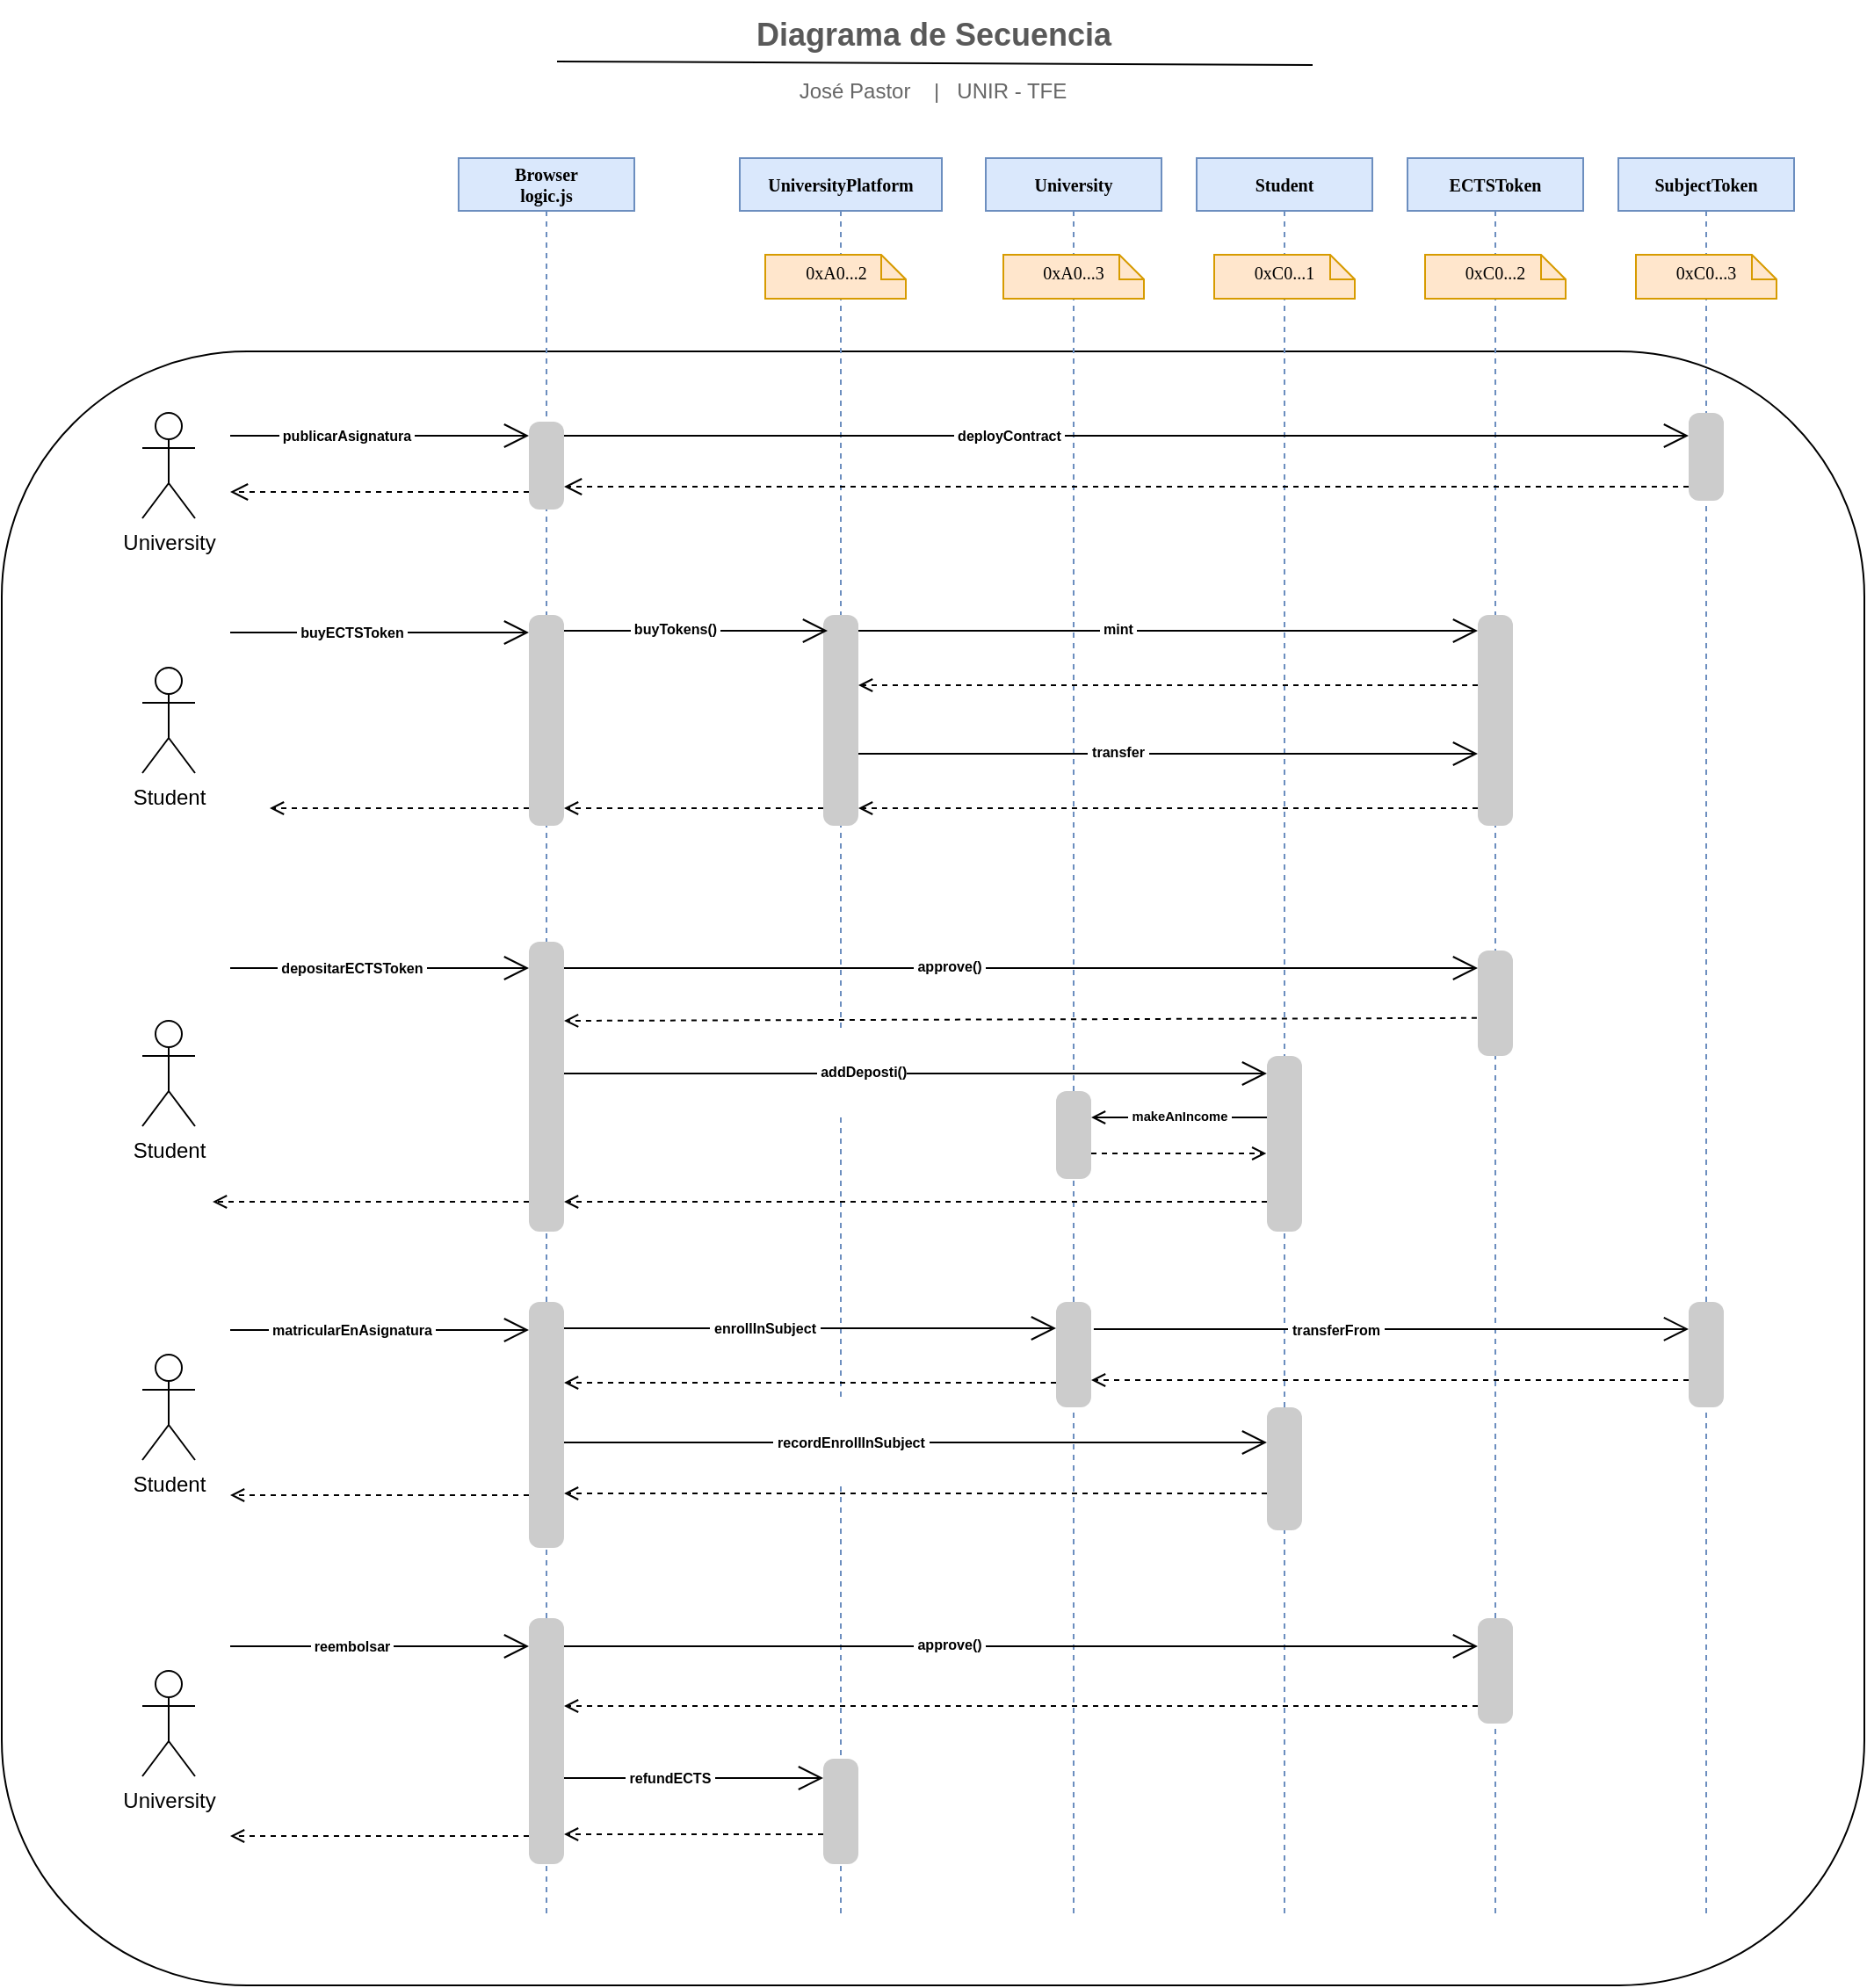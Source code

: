 <mxfile version="12.8.5" type="github">
  <diagram id="onXOXerRqufiH0W-Qd_v" name="Page-1">
    <mxGraphModel dx="1270" dy="650" grid="1" gridSize="10" guides="1" tooltips="1" connect="1" arrows="1" fold="1" page="1" pageScale="1" pageWidth="1169" pageHeight="827" math="0" shadow="0">
      <root>
        <mxCell id="0" />
        <mxCell id="1" parent="0" />
        <mxCell id="_6644MWAA0ag8KBXNO5V-1" value="" style="rounded=1;whiteSpace=wrap;html=1;fontSize=10;align=center;fillColor=none;" parent="1" vertex="1">
          <mxGeometry x="54" y="210" width="1060" height="930" as="geometry" />
        </mxCell>
        <mxCell id="_6644MWAA0ag8KBXNO5V-5" value="Browser&lt;br&gt;logic.js" style="shape=umlLifeline;perimeter=lifelinePerimeter;whiteSpace=wrap;html=1;container=1;collapsible=0;recursiveResize=0;outlineConnect=0;rounded=0;shadow=0;comic=0;labelBackgroundColor=none;strokeWidth=1;fontFamily=Verdana;fontSize=10;align=center;strokeColor=#6c8ebf;fillColor=#dae8fc;size=30;fontStyle=1;" parent="1" vertex="1">
          <mxGeometry x="314" y="100" width="100" height="1000" as="geometry" />
        </mxCell>
        <mxCell id="_6644MWAA0ag8KBXNO5V-6" value="" style="html=1;points=[];perimeter=orthogonalPerimeter;rounded=1;shadow=0;comic=0;labelBackgroundColor=none;strokeWidth=1;fontFamily=Verdana;fontSize=8;align=center;arcSize=30;fillColor=#CCCCCC;strokeColor=none;" parent="_6644MWAA0ag8KBXNO5V-5" vertex="1">
          <mxGeometry x="40" y="150" width="20" height="50" as="geometry" />
        </mxCell>
        <mxCell id="_6644MWAA0ag8KBXNO5V-72" value="" style="html=1;points=[];perimeter=orthogonalPerimeter;rounded=1;shadow=0;comic=0;labelBackgroundColor=none;strokeWidth=1;fontFamily=Verdana;fontSize=8;align=center;arcSize=30;fillColor=#CCCCCC;strokeColor=none;" parent="_6644MWAA0ag8KBXNO5V-5" vertex="1">
          <mxGeometry x="40" y="260" width="20" height="120" as="geometry" />
        </mxCell>
        <mxCell id="_6644MWAA0ag8KBXNO5V-110" value="" style="html=1;points=[];perimeter=orthogonalPerimeter;rounded=1;shadow=0;comic=0;labelBackgroundColor=none;strokeWidth=1;fontFamily=Verdana;fontSize=8;align=center;arcSize=30;fillColor=#CCCCCC;strokeColor=none;" parent="_6644MWAA0ag8KBXNO5V-5" vertex="1">
          <mxGeometry x="40" y="651" width="20" height="140" as="geometry" />
        </mxCell>
        <mxCell id="_6644MWAA0ag8KBXNO5V-129" value="" style="html=1;points=[];perimeter=orthogonalPerimeter;rounded=1;shadow=0;comic=0;labelBackgroundColor=none;strokeWidth=1;fontFamily=Verdana;fontSize=8;align=center;arcSize=30;fillColor=#CCCCCC;strokeColor=none;" parent="_6644MWAA0ag8KBXNO5V-5" vertex="1">
          <mxGeometry x="40" y="831" width="20" height="140" as="geometry" />
        </mxCell>
        <mxCell id="_6644MWAA0ag8KBXNO5V-130" value="" style="endArrow=open;endFill=1;endSize=12;html=1;fontSize=10;" parent="_6644MWAA0ag8KBXNO5V-5" edge="1">
          <mxGeometry width="160" relative="1" as="geometry">
            <mxPoint x="-130.0" y="847" as="sourcePoint" />
            <mxPoint x="40.0" y="847" as="targetPoint" />
          </mxGeometry>
        </mxCell>
        <mxCell id="_6644MWAA0ag8KBXNO5V-131" value="&lt;h6&gt;&amp;nbsp;reembolsar&amp;nbsp;&lt;/h6&gt;" style="text;html=1;align=center;verticalAlign=middle;resizable=0;points=[];labelBackgroundColor=#ffffff;" parent="_6644MWAA0ag8KBXNO5V-130" vertex="1" connectable="0">
          <mxGeometry x="-0.187" relative="1" as="geometry">
            <mxPoint as="offset" />
          </mxGeometry>
        </mxCell>
        <mxCell id="_6644MWAA0ag8KBXNO5V-132" style="edgeStyle=none;rounded=0;orthogonalLoop=1;jettySize=auto;html=1;dashed=1;endArrow=open;endFill=0;" parent="_6644MWAA0ag8KBXNO5V-5" edge="1">
          <mxGeometry relative="1" as="geometry">
            <mxPoint x="40.0" y="955" as="sourcePoint" />
            <mxPoint x="-130" y="955" as="targetPoint" />
          </mxGeometry>
        </mxCell>
        <mxCell id="_6644MWAA0ag8KBXNO5V-7" value="UniversityPlatform" style="shape=umlLifeline;perimeter=lifelinePerimeter;whiteSpace=wrap;html=1;container=1;collapsible=0;recursiveResize=0;outlineConnect=0;rounded=0;shadow=0;comic=0;labelBackgroundColor=none;strokeWidth=1;fontFamily=Verdana;fontSize=10;align=center;strokeColor=#6c8ebf;fillColor=#dae8fc;size=30;fontStyle=1;" parent="1" vertex="1">
          <mxGeometry x="474" y="100" width="115" height="1000" as="geometry" />
        </mxCell>
        <mxCell id="_6644MWAA0ag8KBXNO5V-30" value="0xA0...2" style="shape=note;whiteSpace=wrap;html=1;size=14;verticalAlign=middle;align=center;spacingTop=-6;rounded=0;shadow=0;comic=0;labelBackgroundColor=none;strokeWidth=1;fontFamily=Verdana;fontSize=10;fillColor=#ffe6cc;strokeColor=#d79b00;" parent="_6644MWAA0ag8KBXNO5V-7" vertex="1">
          <mxGeometry x="14.5" y="55" width="80" height="25" as="geometry" />
        </mxCell>
        <mxCell id="_6644MWAA0ag8KBXNO5V-11" value="" style="html=1;points=[];perimeter=orthogonalPerimeter;rounded=1;shadow=0;comic=0;labelBackgroundColor=none;strokeWidth=1;fontFamily=Verdana;fontSize=8;align=center;arcSize=30;fillColor=#CCCCCC;strokeColor=none;" parent="_6644MWAA0ag8KBXNO5V-7" vertex="1">
          <mxGeometry x="47.5" y="260" width="20" height="120" as="geometry" />
        </mxCell>
        <mxCell id="_6644MWAA0ag8KBXNO5V-9" value="University" style="shape=umlLifeline;perimeter=lifelinePerimeter;whiteSpace=wrap;html=1;container=1;collapsible=0;recursiveResize=0;outlineConnect=0;rounded=0;shadow=0;comic=0;labelBackgroundColor=none;strokeWidth=1;fontFamily=Verdana;fontSize=10;align=center;fontStyle=1;strokeColor=#6c8ebf;fillColor=#dae8fc;size=30;" parent="1" vertex="1">
          <mxGeometry x="614" y="100" width="100" height="1000" as="geometry" />
        </mxCell>
        <mxCell id="_6644MWAA0ag8KBXNO5V-15" value="" style="html=1;points=[];perimeter=orthogonalPerimeter;rounded=1;shadow=0;comic=0;labelBackgroundColor=none;strokeWidth=1;fontFamily=Verdana;fontSize=8;align=center;arcSize=30;fillColor=#CCCCCC;strokeColor=none;" parent="_6644MWAA0ag8KBXNO5V-9" vertex="1">
          <mxGeometry x="40" y="531" width="20" height="50" as="geometry" />
        </mxCell>
        <mxCell id="_6644MWAA0ag8KBXNO5V-8" value="" style="html=1;points=[];perimeter=orthogonalPerimeter;rounded=1;shadow=0;comic=0;labelBackgroundColor=none;strokeWidth=1;fontFamily=Verdana;fontSize=8;align=center;arcSize=30;fillColor=#CCCCCC;strokeColor=none;" parent="_6644MWAA0ag8KBXNO5V-9" vertex="1">
          <mxGeometry x="40" y="651" width="20" height="60" as="geometry" />
        </mxCell>
        <mxCell id="_6644MWAA0ag8KBXNO5V-12" value="Student" style="shape=umlLifeline;perimeter=lifelinePerimeter;whiteSpace=wrap;html=1;container=1;collapsible=0;recursiveResize=0;outlineConnect=0;rounded=0;shadow=0;comic=0;labelBackgroundColor=none;strokeWidth=1;fontFamily=Verdana;fontSize=10;align=center;size=30;fontStyle=1;strokeColor=#6c8ebf;fillColor=#dae8fc;" parent="1" vertex="1">
          <mxGeometry x="734" y="100" width="100" height="1000" as="geometry" />
        </mxCell>
        <mxCell id="_6644MWAA0ag8KBXNO5V-32" value="0xC0...1" style="shape=note;whiteSpace=wrap;html=1;size=14;verticalAlign=middle;align=center;spacingTop=-6;rounded=0;shadow=0;comic=0;labelBackgroundColor=none;strokeWidth=1;fontFamily=Verdana;fontSize=10;fillColor=#ffe6cc;strokeColor=#d79b00;" parent="_6644MWAA0ag8KBXNO5V-12" vertex="1">
          <mxGeometry x="10" y="55" width="80" height="25" as="geometry" />
        </mxCell>
        <mxCell id="_6644MWAA0ag8KBXNO5V-16" value="" style="html=1;points=[];perimeter=orthogonalPerimeter;rounded=1;shadow=0;comic=0;labelBackgroundColor=none;strokeWidth=1;fontFamily=Verdana;fontSize=8;align=center;arcSize=30;fillColor=#CCCCCC;strokeColor=none;" parent="_6644MWAA0ag8KBXNO5V-12" vertex="1">
          <mxGeometry x="40" y="511" width="20" height="100" as="geometry" />
        </mxCell>
        <mxCell id="_6644MWAA0ag8KBXNO5V-111" value="" style="html=1;points=[];perimeter=orthogonalPerimeter;rounded=1;shadow=0;comic=0;labelBackgroundColor=none;strokeWidth=1;fontFamily=Verdana;fontSize=8;align=center;arcSize=30;fillColor=#CCCCCC;strokeColor=none;" parent="_6644MWAA0ag8KBXNO5V-12" vertex="1">
          <mxGeometry x="40" y="711" width="20" height="70" as="geometry" />
        </mxCell>
        <mxCell id="_6644MWAA0ag8KBXNO5V-13" value="ECTSToken" style="shape=umlLifeline;perimeter=lifelinePerimeter;whiteSpace=wrap;html=1;container=1;collapsible=0;recursiveResize=0;outlineConnect=0;rounded=0;shadow=0;comic=0;labelBackgroundColor=none;strokeWidth=1;fontFamily=Verdana;fontSize=10;align=center;size=30;fontStyle=1;strokeColor=#6c8ebf;fillColor=#dae8fc;" parent="1" vertex="1">
          <mxGeometry x="854" y="100" width="100" height="1000" as="geometry" />
        </mxCell>
        <mxCell id="_6644MWAA0ag8KBXNO5V-14" value="0xC0...2" style="shape=note;whiteSpace=wrap;html=1;size=14;verticalAlign=middle;align=center;spacingTop=-6;rounded=0;shadow=0;comic=0;labelBackgroundColor=none;strokeWidth=1;fontFamily=Verdana;fontSize=10;fillColor=#ffe6cc;strokeColor=#d79b00;" parent="_6644MWAA0ag8KBXNO5V-13" vertex="1">
          <mxGeometry x="10" y="55" width="80" height="25" as="geometry" />
        </mxCell>
        <mxCell id="_6644MWAA0ag8KBXNO5V-21" value="" style="html=1;points=[];perimeter=orthogonalPerimeter;rounded=1;shadow=0;comic=0;labelBackgroundColor=none;strokeWidth=1;fontFamily=Verdana;fontSize=8;align=center;arcSize=30;fillColor=#CCCCCC;strokeColor=none;" parent="_6644MWAA0ag8KBXNO5V-13" vertex="1">
          <mxGeometry x="40" y="451" width="20" height="60" as="geometry" />
        </mxCell>
        <mxCell id="_6644MWAA0ag8KBXNO5V-133" value="" style="html=1;points=[];perimeter=orthogonalPerimeter;rounded=1;shadow=0;comic=0;labelBackgroundColor=none;strokeWidth=1;fontFamily=Verdana;fontSize=8;align=center;arcSize=30;fillColor=#CCCCCC;strokeColor=none;" parent="_6644MWAA0ag8KBXNO5V-13" vertex="1">
          <mxGeometry x="40" y="831" width="20" height="60" as="geometry" />
        </mxCell>
        <mxCell id="_6644MWAA0ag8KBXNO5V-19" value="SubjectToken" style="shape=umlLifeline;perimeter=lifelinePerimeter;whiteSpace=wrap;html=1;container=1;collapsible=0;recursiveResize=0;outlineConnect=0;rounded=0;shadow=0;comic=0;labelBackgroundColor=none;strokeWidth=1;fontFamily=Verdana;fontSize=10;align=center;size=30;fontStyle=1;strokeColor=#6c8ebf;fillColor=#dae8fc;" parent="1" vertex="1">
          <mxGeometry x="974" y="100" width="100" height="1000" as="geometry" />
        </mxCell>
        <mxCell id="_6644MWAA0ag8KBXNO5V-20" value="0xC0...3" style="shape=note;whiteSpace=wrap;html=1;size=14;verticalAlign=middle;align=center;spacingTop=-6;rounded=0;shadow=0;comic=0;labelBackgroundColor=none;strokeWidth=1;fontFamily=Verdana;fontSize=10;fillColor=#ffe6cc;strokeColor=#d79b00;" parent="_6644MWAA0ag8KBXNO5V-19" vertex="1">
          <mxGeometry x="10" y="55" width="80" height="25" as="geometry" />
        </mxCell>
        <mxCell id="_6644MWAA0ag8KBXNO5V-112" value="" style="html=1;points=[];perimeter=orthogonalPerimeter;rounded=1;shadow=0;comic=0;labelBackgroundColor=none;strokeWidth=1;fontFamily=Verdana;fontSize=8;align=center;arcSize=30;fillColor=#CCCCCC;strokeColor=none;" parent="_6644MWAA0ag8KBXNO5V-19" vertex="1">
          <mxGeometry x="40" y="651" width="20" height="60" as="geometry" />
        </mxCell>
        <mxCell id="_6644MWAA0ag8KBXNO5V-25" value="" style="html=1;verticalAlign=bottom;endArrow=open;dashed=1;endSize=8;labelBackgroundColor=none;fontFamily=Verdana;fontSize=8;edgeStyle=elbowEdgeStyle;elbow=vertical;" parent="1" source="_6644MWAA0ag8KBXNO5V-6" edge="1">
          <mxGeometry relative="1" as="geometry">
            <mxPoint x="184" y="290" as="targetPoint" />
            <Array as="points">
              <mxPoint x="259" y="290" />
              <mxPoint x="289" y="290" />
            </Array>
            <mxPoint x="314" y="290" as="sourcePoint" />
          </mxGeometry>
        </mxCell>
        <mxCell id="_6644MWAA0ag8KBXNO5V-26" value="&lt;font color=&quot;#595959&quot;&gt;Diagrama de Secuencia&lt;/font&gt;" style="text;strokeColor=none;fillColor=none;html=1;fontSize=18;fontStyle=1;verticalAlign=middle;align=center;" parent="1" vertex="1">
          <mxGeometry x="534" y="10" width="100" height="40" as="geometry" />
        </mxCell>
        <mxCell id="_6644MWAA0ag8KBXNO5V-27" value="" style="endArrow=none;html=1;fontSize=18;" parent="1" edge="1">
          <mxGeometry width="50" height="50" relative="1" as="geometry">
            <mxPoint x="370" y="45" as="sourcePoint" />
            <mxPoint x="800" y="47" as="targetPoint" />
          </mxGeometry>
        </mxCell>
        <mxCell id="_6644MWAA0ag8KBXNO5V-28" value="&lt;font color=&quot;#666666&quot; style=&quot;font-size: 12px&quot;&gt;José Pastor&amp;nbsp; &amp;nbsp; |&amp;nbsp; &amp;nbsp;UNIR - TFE&lt;/font&gt;" style="text;html=1;strokeColor=none;fillColor=none;align=center;verticalAlign=middle;whiteSpace=wrap;rounded=0;fontSize=18;" parent="1" vertex="1">
          <mxGeometry x="424" y="48" width="320" height="24" as="geometry" />
        </mxCell>
        <mxCell id="_6644MWAA0ag8KBXNO5V-29" value="" style="html=1;verticalAlign=bottom;endArrow=open;labelBackgroundColor=none;fontFamily=Verdana;fontSize=8;edgeStyle=elbowEdgeStyle;elbow=vertical;endFill=0;exitX=1;exitY=0.26;exitDx=0;exitDy=0;exitPerimeter=0;" parent="1" edge="1">
          <mxGeometry x="-0.054" relative="1" as="geometry">
            <mxPoint x="543" y="267" as="sourcePoint" />
            <mxPoint x="543" y="267" as="targetPoint" />
            <Array as="points" />
            <mxPoint as="offset" />
          </mxGeometry>
        </mxCell>
        <mxCell id="_6644MWAA0ag8KBXNO5V-31" value="0xA0...3" style="shape=note;whiteSpace=wrap;html=1;size=14;verticalAlign=middle;align=center;spacingTop=-6;rounded=0;shadow=0;comic=0;labelBackgroundColor=none;strokeWidth=1;fontFamily=Verdana;fontSize=10;fillColor=#ffe6cc;strokeColor=#d79b00;" parent="1" vertex="1">
          <mxGeometry x="624" y="155" width="80" height="25" as="geometry" />
        </mxCell>
        <mxCell id="_6644MWAA0ag8KBXNO5V-34" value="" style="html=1;points=[];perimeter=orthogonalPerimeter;rounded=1;shadow=0;comic=0;labelBackgroundColor=none;strokeWidth=1;fontFamily=Verdana;fontSize=8;align=center;arcSize=30;fillColor=#CCCCCC;strokeColor=none;" parent="1" vertex="1">
          <mxGeometry x="1014" y="245" width="20" height="50" as="geometry" />
        </mxCell>
        <mxCell id="_6644MWAA0ag8KBXNO5V-35" value="" style="endArrow=open;endFill=1;endSize=12;html=1;fontSize=10;" parent="1" edge="1">
          <mxGeometry width="160" relative="1" as="geometry">
            <mxPoint x="184" y="258" as="sourcePoint" />
            <mxPoint x="354" y="258" as="targetPoint" />
          </mxGeometry>
        </mxCell>
        <mxCell id="_6644MWAA0ag8KBXNO5V-83" value="&lt;h6&gt;&amp;nbsp;publicarAsignatura&amp;nbsp;&lt;/h6&gt;" style="text;html=1;align=center;verticalAlign=middle;resizable=0;points=[];labelBackgroundColor=#ffffff;" parent="_6644MWAA0ag8KBXNO5V-35" vertex="1" connectable="0">
          <mxGeometry x="-0.226" relative="1" as="geometry">
            <mxPoint as="offset" />
          </mxGeometry>
        </mxCell>
        <mxCell id="_6644MWAA0ag8KBXNO5V-57" value="University" style="shape=umlActor;verticalLabelPosition=bottom;labelBackgroundColor=#ffffff;verticalAlign=top;html=1;" parent="1" vertex="1">
          <mxGeometry x="134" y="245" width="30" height="60" as="geometry" />
        </mxCell>
        <mxCell id="_6644MWAA0ag8KBXNO5V-58" value="Student" style="shape=umlActor;verticalLabelPosition=bottom;labelBackgroundColor=#ffffff;verticalAlign=top;html=1;" parent="1" vertex="1">
          <mxGeometry x="134" y="390" width="30" height="60" as="geometry" />
        </mxCell>
        <mxCell id="_6644MWAA0ag8KBXNO5V-66" value="" style="endArrow=open;endFill=1;endSize=12;html=1;fontSize=10;" parent="1" edge="1">
          <mxGeometry width="160" relative="1" as="geometry">
            <mxPoint x="374" y="258" as="sourcePoint" />
            <mxPoint x="1014" y="258" as="targetPoint" />
          </mxGeometry>
        </mxCell>
        <mxCell id="_6644MWAA0ag8KBXNO5V-82" value="&lt;h6&gt;&amp;nbsp;deployContract&amp;nbsp;&lt;/h6&gt;" style="text;html=1;align=center;verticalAlign=middle;resizable=0;points=[];labelBackgroundColor=#ffffff;" parent="_6644MWAA0ag8KBXNO5V-66" vertex="1" connectable="0">
          <mxGeometry x="-0.211" relative="1" as="geometry">
            <mxPoint as="offset" />
          </mxGeometry>
        </mxCell>
        <mxCell id="_6644MWAA0ag8KBXNO5V-70" value="" style="html=1;verticalAlign=bottom;endArrow=open;dashed=1;endSize=8;labelBackgroundColor=none;fontFamily=Verdana;fontSize=8;edgeStyle=elbowEdgeStyle;elbow=vertical;" parent="1" edge="1">
          <mxGeometry relative="1" as="geometry">
            <mxPoint x="374" y="287" as="targetPoint" />
            <Array as="points">
              <mxPoint x="759" y="287" />
              <mxPoint x="789" y="287" />
            </Array>
            <mxPoint x="1014" y="287.0" as="sourcePoint" />
          </mxGeometry>
        </mxCell>
        <mxCell id="_6644MWAA0ag8KBXNO5V-73" value="" style="endArrow=open;endFill=1;endSize=12;html=1;fontSize=10;" parent="1" edge="1">
          <mxGeometry width="160" relative="1" as="geometry">
            <mxPoint x="184" y="370" as="sourcePoint" />
            <mxPoint x="354" y="370" as="targetPoint" />
          </mxGeometry>
        </mxCell>
        <mxCell id="_6644MWAA0ag8KBXNO5V-80" value="&lt;h6&gt;&amp;nbsp;buyECTSToken&amp;nbsp;&lt;/h6&gt;" style="text;html=1;align=center;verticalAlign=middle;resizable=0;points=[];labelBackgroundColor=#ffffff;" parent="_6644MWAA0ag8KBXNO5V-73" vertex="1" connectable="0">
          <mxGeometry x="-0.187" relative="1" as="geometry">
            <mxPoint as="offset" />
          </mxGeometry>
        </mxCell>
        <mxCell id="_6644MWAA0ag8KBXNO5V-75" value="" style="endArrow=open;endFill=1;endSize=12;html=1;fontSize=10;" parent="1" source="_6644MWAA0ag8KBXNO5V-72" edge="1">
          <mxGeometry width="160" relative="1" as="geometry">
            <mxPoint x="434" y="369.17" as="sourcePoint" />
            <mxPoint x="524" y="369" as="targetPoint" />
          </mxGeometry>
        </mxCell>
        <mxCell id="_6644MWAA0ag8KBXNO5V-79" value="&lt;h6&gt;&amp;nbsp;buyTokens()&amp;nbsp;&lt;/h6&gt;" style="text;html=1;align=center;verticalAlign=middle;resizable=0;points=[];labelBackgroundColor=#ffffff;" parent="_6644MWAA0ag8KBXNO5V-75" vertex="1" connectable="0">
          <mxGeometry x="-0.167" y="1" relative="1" as="geometry">
            <mxPoint as="offset" />
          </mxGeometry>
        </mxCell>
        <mxCell id="_6644MWAA0ag8KBXNO5V-85" style="edgeStyle=none;rounded=0;orthogonalLoop=1;jettySize=auto;html=1;dashed=1;endArrow=open;endFill=0;" parent="1" edge="1">
          <mxGeometry relative="1" as="geometry">
            <mxPoint x="521.5" y="470" as="sourcePoint" />
            <mxPoint x="374" y="470" as="targetPoint" />
          </mxGeometry>
        </mxCell>
        <mxCell id="_6644MWAA0ag8KBXNO5V-87" value="Student" style="shape=umlActor;verticalLabelPosition=bottom;labelBackgroundColor=#ffffff;verticalAlign=top;html=1;" parent="1" vertex="1">
          <mxGeometry x="134" y="591" width="30" height="60" as="geometry" />
        </mxCell>
        <mxCell id="_6644MWAA0ag8KBXNO5V-108" style="edgeStyle=none;rounded=0;orthogonalLoop=1;jettySize=auto;html=1;dashed=1;endArrow=open;endFill=0;" parent="1" edge="1">
          <mxGeometry relative="1" as="geometry">
            <mxPoint x="354.0" y="694" as="sourcePoint" />
            <mxPoint x="174" y="694" as="targetPoint" />
          </mxGeometry>
        </mxCell>
        <mxCell id="_6644MWAA0ag8KBXNO5V-88" value="" style="html=1;points=[];perimeter=orthogonalPerimeter;rounded=1;shadow=0;comic=0;labelBackgroundColor=none;strokeWidth=1;fontFamily=Verdana;fontSize=8;align=center;arcSize=30;fillColor=#CCCCCC;strokeColor=none;" parent="1" vertex="1">
          <mxGeometry x="354" y="546" width="20" height="165" as="geometry" />
        </mxCell>
        <mxCell id="_6644MWAA0ag8KBXNO5V-89" value="" style="endArrow=open;endFill=1;endSize=12;html=1;fontSize=10;" parent="1" edge="1">
          <mxGeometry width="160" relative="1" as="geometry">
            <mxPoint x="184" y="561" as="sourcePoint" />
            <mxPoint x="354" y="561" as="targetPoint" />
          </mxGeometry>
        </mxCell>
        <mxCell id="_6644MWAA0ag8KBXNO5V-90" value="&lt;h6&gt;&amp;nbsp;depositarECTSToken&amp;nbsp;&lt;/h6&gt;" style="text;html=1;align=center;verticalAlign=middle;resizable=0;points=[];labelBackgroundColor=#ffffff;" parent="_6644MWAA0ag8KBXNO5V-89" vertex="1" connectable="0">
          <mxGeometry x="-0.187" relative="1" as="geometry">
            <mxPoint as="offset" />
          </mxGeometry>
        </mxCell>
        <mxCell id="_6644MWAA0ag8KBXNO5V-17" value="" style="endArrow=open;endFill=1;endSize=12;html=1;fontSize=10;" parent="1" target="_6644MWAA0ag8KBXNO5V-21" edge="1">
          <mxGeometry width="160" relative="1" as="geometry">
            <mxPoint x="374" y="561" as="sourcePoint" />
            <mxPoint x="779" y="561" as="targetPoint" />
          </mxGeometry>
        </mxCell>
        <mxCell id="_6644MWAA0ag8KBXNO5V-91" value="&lt;h6&gt;&amp;nbsp;approve()&amp;nbsp;&lt;/h6&gt;" style="text;html=1;align=center;verticalAlign=middle;resizable=0;points=[];labelBackgroundColor=#ffffff;" parent="_6644MWAA0ag8KBXNO5V-17" vertex="1" connectable="0">
          <mxGeometry x="-0.157" y="1" relative="1" as="geometry">
            <mxPoint as="offset" />
          </mxGeometry>
        </mxCell>
        <mxCell id="_6644MWAA0ag8KBXNO5V-92" style="edgeStyle=none;rounded=0;orthogonalLoop=1;jettySize=auto;html=1;dashed=1;endArrow=open;endFill=0;exitX=-0.027;exitY=0.64;exitDx=0;exitDy=0;exitPerimeter=0;" parent="1" source="_6644MWAA0ag8KBXNO5V-21" edge="1">
          <mxGeometry relative="1" as="geometry">
            <mxPoint x="521.5" y="591" as="sourcePoint" />
            <mxPoint x="374" y="591" as="targetPoint" />
          </mxGeometry>
        </mxCell>
        <mxCell id="_6644MWAA0ag8KBXNO5V-93" value="" style="endArrow=open;endFill=1;endSize=12;html=1;fontSize=10;" parent="1" target="_6644MWAA0ag8KBXNO5V-16" edge="1">
          <mxGeometry width="160" relative="1" as="geometry">
            <mxPoint x="374" y="621" as="sourcePoint" />
            <mxPoint x="724" y="621" as="targetPoint" />
          </mxGeometry>
        </mxCell>
        <mxCell id="_6644MWAA0ag8KBXNO5V-94" value="&lt;h6&gt;&amp;nbsp;addDeposti()&lt;/h6&gt;" style="text;html=1;align=center;verticalAlign=middle;resizable=0;points=[];labelBackgroundColor=#ffffff;" parent="_6644MWAA0ag8KBXNO5V-93" vertex="1" connectable="0">
          <mxGeometry x="-0.157" y="1" relative="1" as="geometry">
            <mxPoint as="offset" />
          </mxGeometry>
        </mxCell>
        <mxCell id="_6644MWAA0ag8KBXNO5V-100" value="&lt;h6&gt;&amp;nbsp;makeAnIncome&amp;nbsp;&lt;/h6&gt;" style="edgeStyle=none;rounded=0;orthogonalLoop=1;jettySize=auto;html=1;endArrow=open;endFill=0;" parent="1" edge="1">
          <mxGeometry relative="1" as="geometry">
            <mxPoint x="774" y="646" as="sourcePoint" />
            <mxPoint x="674" y="646" as="targetPoint" />
          </mxGeometry>
        </mxCell>
        <mxCell id="_6644MWAA0ag8KBXNO5V-104" value="" style="edgeStyle=none;rounded=0;orthogonalLoop=1;jettySize=auto;html=1;endArrow=open;endFill=0;entryX=-0.018;entryY=0.555;entryDx=0;entryDy=0;entryPerimeter=0;dashed=1;" parent="1" source="_6644MWAA0ag8KBXNO5V-15" target="_6644MWAA0ag8KBXNO5V-16" edge="1">
          <mxGeometry relative="1" as="geometry" />
        </mxCell>
        <mxCell id="_6644MWAA0ag8KBXNO5V-105" value="" style="edgeStyle=none;rounded=0;orthogonalLoop=1;jettySize=auto;html=1;dashed=1;endArrow=open;endFill=0;" parent="1" edge="1">
          <mxGeometry relative="1" as="geometry">
            <mxPoint x="774" y="694" as="sourcePoint" />
            <mxPoint x="374" y="694" as="targetPoint" />
            <Array as="points">
              <mxPoint x="684" y="694" />
            </Array>
          </mxGeometry>
        </mxCell>
        <mxCell id="_6644MWAA0ag8KBXNO5V-109" value="Student" style="shape=umlActor;verticalLabelPosition=bottom;labelBackgroundColor=#ffffff;verticalAlign=top;html=1;" parent="1" vertex="1">
          <mxGeometry x="134" y="781" width="30" height="60" as="geometry" />
        </mxCell>
        <mxCell id="_6644MWAA0ag8KBXNO5V-113" value="" style="endArrow=open;endFill=1;endSize=12;html=1;fontSize=10;" parent="1" edge="1">
          <mxGeometry width="160" relative="1" as="geometry">
            <mxPoint x="184.0" y="767" as="sourcePoint" />
            <mxPoint x="354.0" y="767" as="targetPoint" />
          </mxGeometry>
        </mxCell>
        <mxCell id="_6644MWAA0ag8KBXNO5V-114" value="&lt;h6&gt;&amp;nbsp;matricularEnAsignatura&amp;nbsp;&lt;/h6&gt;" style="text;html=1;align=center;verticalAlign=middle;resizable=0;points=[];labelBackgroundColor=#ffffff;" parent="_6644MWAA0ag8KBXNO5V-113" vertex="1" connectable="0">
          <mxGeometry x="-0.187" relative="1" as="geometry">
            <mxPoint as="offset" />
          </mxGeometry>
        </mxCell>
        <mxCell id="_6644MWAA0ag8KBXNO5V-115" value="" style="endArrow=open;endFill=1;endSize=12;html=1;fontSize=10;" parent="1" edge="1">
          <mxGeometry width="160" relative="1" as="geometry">
            <mxPoint x="374.0" y="766" as="sourcePoint" />
            <mxPoint x="654" y="766" as="targetPoint" />
          </mxGeometry>
        </mxCell>
        <mxCell id="_6644MWAA0ag8KBXNO5V-116" value="&lt;h6&gt;&amp;nbsp;enrollInSubject&amp;nbsp;&lt;/h6&gt;" style="text;html=1;align=center;verticalAlign=middle;resizable=0;points=[];labelBackgroundColor=#ffffff;" parent="_6644MWAA0ag8KBXNO5V-115" vertex="1" connectable="0">
          <mxGeometry x="-0.187" relative="1" as="geometry">
            <mxPoint as="offset" />
          </mxGeometry>
        </mxCell>
        <mxCell id="_6644MWAA0ag8KBXNO5V-117" value="" style="endArrow=open;endFill=1;endSize=12;html=1;fontSize=10;exitX=1.073;exitY=0.141;exitDx=0;exitDy=0;exitPerimeter=0;" parent="1" edge="1">
          <mxGeometry width="160" relative="1" as="geometry">
            <mxPoint x="675.46" y="766.46" as="sourcePoint" />
            <mxPoint x="1014" y="766.46" as="targetPoint" />
          </mxGeometry>
        </mxCell>
        <mxCell id="_6644MWAA0ag8KBXNO5V-118" value="&lt;h6&gt;&amp;nbsp;transferFrom&amp;nbsp;&lt;/h6&gt;" style="text;html=1;align=center;verticalAlign=middle;resizable=0;points=[];labelBackgroundColor=#ffffff;" parent="_6644MWAA0ag8KBXNO5V-117" vertex="1" connectable="0">
          <mxGeometry x="-0.187" relative="1" as="geometry">
            <mxPoint as="offset" />
          </mxGeometry>
        </mxCell>
        <mxCell id="_6644MWAA0ag8KBXNO5V-120" value="" style="edgeStyle=none;rounded=0;orthogonalLoop=1;jettySize=auto;html=1;dashed=1;endArrow=open;endFill=0;" parent="1" source="_6644MWAA0ag8KBXNO5V-112" target="_6644MWAA0ag8KBXNO5V-8" edge="1">
          <mxGeometry relative="1" as="geometry">
            <mxPoint x="994" y="795.5" as="sourcePoint" />
            <mxPoint x="594" y="795.5" as="targetPoint" />
            <Array as="points">
              <mxPoint x="904" y="795.5" />
            </Array>
          </mxGeometry>
        </mxCell>
        <mxCell id="_6644MWAA0ag8KBXNO5V-121" value="" style="edgeStyle=none;rounded=0;orthogonalLoop=1;jettySize=auto;html=1;dashed=1;endArrow=open;endFill=0;" parent="1" edge="1">
          <mxGeometry relative="1" as="geometry">
            <mxPoint x="654" y="797" as="sourcePoint" />
            <mxPoint x="374" y="797" as="targetPoint" />
            <Array as="points">
              <mxPoint x="524" y="797" />
            </Array>
          </mxGeometry>
        </mxCell>
        <mxCell id="_6644MWAA0ag8KBXNO5V-123" value="" style="endArrow=open;endFill=1;endSize=12;html=1;fontSize=10;" parent="1" target="_6644MWAA0ag8KBXNO5V-111" edge="1">
          <mxGeometry width="160" relative="1" as="geometry">
            <mxPoint x="374.0" y="831" as="sourcePoint" />
            <mxPoint x="654" y="831" as="targetPoint" />
          </mxGeometry>
        </mxCell>
        <mxCell id="_6644MWAA0ag8KBXNO5V-124" value="&lt;h6&gt;&amp;nbsp;recordEnrollInSubject&amp;nbsp;&lt;/h6&gt;" style="text;html=1;align=center;verticalAlign=middle;resizable=0;points=[];labelBackgroundColor=#ffffff;" parent="_6644MWAA0ag8KBXNO5V-123" vertex="1" connectable="0">
          <mxGeometry x="-0.187" relative="1" as="geometry">
            <mxPoint as="offset" />
          </mxGeometry>
        </mxCell>
        <mxCell id="_6644MWAA0ag8KBXNO5V-125" value="" style="edgeStyle=none;rounded=0;orthogonalLoop=1;jettySize=auto;html=1;dashed=1;endArrow=open;endFill=0;" parent="1" source="_6644MWAA0ag8KBXNO5V-111" target="_6644MWAA0ag8KBXNO5V-110" edge="1">
          <mxGeometry relative="1" as="geometry">
            <mxPoint x="768" y="860" as="sourcePoint" />
            <mxPoint x="488" y="860" as="targetPoint" />
            <Array as="points">
              <mxPoint x="638" y="860" />
            </Array>
          </mxGeometry>
        </mxCell>
        <mxCell id="_6644MWAA0ag8KBXNO5V-127" style="edgeStyle=none;rounded=0;orthogonalLoop=1;jettySize=auto;html=1;dashed=1;endArrow=open;endFill=0;" parent="1" edge="1">
          <mxGeometry relative="1" as="geometry">
            <mxPoint x="354.0" y="861" as="sourcePoint" />
            <mxPoint x="184" y="861" as="targetPoint" />
          </mxGeometry>
        </mxCell>
        <mxCell id="_6644MWAA0ag8KBXNO5V-128" value="University" style="shape=umlActor;verticalLabelPosition=bottom;labelBackgroundColor=#ffffff;verticalAlign=top;html=1;" parent="1" vertex="1">
          <mxGeometry x="134" y="961" width="30" height="60" as="geometry" />
        </mxCell>
        <mxCell id="_6644MWAA0ag8KBXNO5V-134" value="" style="endArrow=open;endFill=1;endSize=12;html=1;fontSize=10;" parent="1" target="_6644MWAA0ag8KBXNO5V-133" edge="1">
          <mxGeometry width="160" relative="1" as="geometry">
            <mxPoint x="374" y="947" as="sourcePoint" />
            <mxPoint x="1014" y="947" as="targetPoint" />
          </mxGeometry>
        </mxCell>
        <mxCell id="_6644MWAA0ag8KBXNO5V-135" value="&lt;h6&gt;&amp;nbsp;approve()&amp;nbsp;&lt;/h6&gt;" style="text;html=1;align=center;verticalAlign=middle;resizable=0;points=[];labelBackgroundColor=#ffffff;" parent="_6644MWAA0ag8KBXNO5V-134" vertex="1" connectable="0">
          <mxGeometry x="-0.157" y="1" relative="1" as="geometry">
            <mxPoint as="offset" />
          </mxGeometry>
        </mxCell>
        <mxCell id="_6644MWAA0ag8KBXNO5V-136" value="" style="edgeStyle=none;rounded=0;orthogonalLoop=1;jettySize=auto;html=1;dashed=1;endArrow=open;endFill=0;" parent="1" source="_6644MWAA0ag8KBXNO5V-133" target="_6644MWAA0ag8KBXNO5V-129" edge="1">
          <mxGeometry relative="1" as="geometry">
            <mxPoint x="1004" y="981" as="sourcePoint" />
            <mxPoint x="604" y="981" as="targetPoint" />
            <Array as="points">
              <mxPoint x="868" y="981" />
            </Array>
          </mxGeometry>
        </mxCell>
        <mxCell id="_6644MWAA0ag8KBXNO5V-137" value="" style="html=1;points=[];perimeter=orthogonalPerimeter;rounded=1;shadow=0;comic=0;labelBackgroundColor=none;strokeWidth=1;fontFamily=Verdana;fontSize=8;align=center;arcSize=30;fillColor=#CCCCCC;strokeColor=none;" parent="1" vertex="1">
          <mxGeometry x="521.5" y="1011" width="20" height="60" as="geometry" />
        </mxCell>
        <mxCell id="_6644MWAA0ag8KBXNO5V-138" value="" style="endArrow=open;endFill=1;endSize=12;html=1;fontSize=10;" parent="1" target="_6644MWAA0ag8KBXNO5V-137" edge="1">
          <mxGeometry width="160" relative="1" as="geometry">
            <mxPoint x="374" y="1022" as="sourcePoint" />
            <mxPoint x="521.5" y="1022" as="targetPoint" />
          </mxGeometry>
        </mxCell>
        <mxCell id="_6644MWAA0ag8KBXNO5V-139" value="&lt;h6&gt;&amp;nbsp;refundECTS&amp;nbsp;&lt;/h6&gt;" style="text;html=1;align=center;verticalAlign=middle;resizable=0;points=[];labelBackgroundColor=#ffffff;" parent="_6644MWAA0ag8KBXNO5V-138" vertex="1" connectable="0">
          <mxGeometry x="-0.187" relative="1" as="geometry">
            <mxPoint as="offset" />
          </mxGeometry>
        </mxCell>
        <mxCell id="_6644MWAA0ag8KBXNO5V-140" value="" style="html=1;points=[];perimeter=orthogonalPerimeter;rounded=1;shadow=0;comic=0;labelBackgroundColor=none;strokeWidth=1;fontFamily=Verdana;fontSize=8;align=center;arcSize=30;fillColor=#CCCCCC;strokeColor=none;" parent="1" vertex="1">
          <mxGeometry x="894" y="360" width="20" height="120" as="geometry" />
        </mxCell>
        <mxCell id="_6644MWAA0ag8KBXNO5V-141" value="" style="endArrow=open;endFill=1;endSize=12;html=1;fontSize=10;" parent="1" edge="1">
          <mxGeometry width="160" relative="1" as="geometry">
            <mxPoint x="541.5" y="369" as="sourcePoint" />
            <mxPoint x="894" y="369" as="targetPoint" />
          </mxGeometry>
        </mxCell>
        <mxCell id="_6644MWAA0ag8KBXNO5V-142" value="&lt;h6&gt;&amp;nbsp;mint&amp;nbsp;&lt;/h6&gt;" style="text;html=1;align=center;verticalAlign=middle;resizable=0;points=[];labelBackgroundColor=#ffffff;" parent="_6644MWAA0ag8KBXNO5V-141" vertex="1" connectable="0">
          <mxGeometry x="-0.167" y="1" relative="1" as="geometry">
            <mxPoint as="offset" />
          </mxGeometry>
        </mxCell>
        <mxCell id="_6644MWAA0ag8KBXNO5V-143" style="edgeStyle=none;rounded=0;orthogonalLoop=1;jettySize=auto;html=1;dashed=1;endArrow=open;endFill=0;" parent="1" edge="1">
          <mxGeometry relative="1" as="geometry">
            <mxPoint x="894" y="470" as="sourcePoint" />
            <mxPoint x="541.5" y="470" as="targetPoint" />
          </mxGeometry>
        </mxCell>
        <mxCell id="_6644MWAA0ag8KBXNO5V-146" value="" style="endArrow=open;endFill=1;endSize=12;html=1;fontSize=10;" parent="1" edge="1">
          <mxGeometry width="160" relative="1" as="geometry">
            <mxPoint x="541.5" y="439" as="sourcePoint" />
            <mxPoint x="894" y="439" as="targetPoint" />
          </mxGeometry>
        </mxCell>
        <mxCell id="_6644MWAA0ag8KBXNO5V-147" value="&lt;h6&gt;&amp;nbsp;transfer&amp;nbsp;&lt;/h6&gt;" style="text;html=1;align=center;verticalAlign=middle;resizable=0;points=[];labelBackgroundColor=#ffffff;" parent="_6644MWAA0ag8KBXNO5V-146" vertex="1" connectable="0">
          <mxGeometry x="-0.167" y="1" relative="1" as="geometry">
            <mxPoint as="offset" />
          </mxGeometry>
        </mxCell>
        <mxCell id="_6644MWAA0ag8KBXNO5V-148" style="edgeStyle=none;rounded=0;orthogonalLoop=1;jettySize=auto;html=1;dashed=1;endArrow=open;endFill=0;" parent="1" edge="1">
          <mxGeometry relative="1" as="geometry">
            <mxPoint x="894" y="400" as="sourcePoint" />
            <mxPoint x="541.5" y="400" as="targetPoint" />
          </mxGeometry>
        </mxCell>
        <mxCell id="_6644MWAA0ag8KBXNO5V-149" style="edgeStyle=none;rounded=0;orthogonalLoop=1;jettySize=auto;html=1;dashed=1;endArrow=open;endFill=0;" parent="1" edge="1">
          <mxGeometry relative="1" as="geometry">
            <mxPoint x="354" y="470" as="sourcePoint" />
            <mxPoint x="206.5" y="470" as="targetPoint" />
          </mxGeometry>
        </mxCell>
        <mxCell id="_6644MWAA0ag8KBXNO5V-151" style="edgeStyle=none;rounded=0;orthogonalLoop=1;jettySize=auto;html=1;dashed=1;endArrow=open;endFill=0;" parent="1" edge="1">
          <mxGeometry relative="1" as="geometry">
            <mxPoint x="521.5" y="1054" as="sourcePoint" />
            <mxPoint x="374" y="1054" as="targetPoint" />
          </mxGeometry>
        </mxCell>
      </root>
    </mxGraphModel>
  </diagram>
</mxfile>
